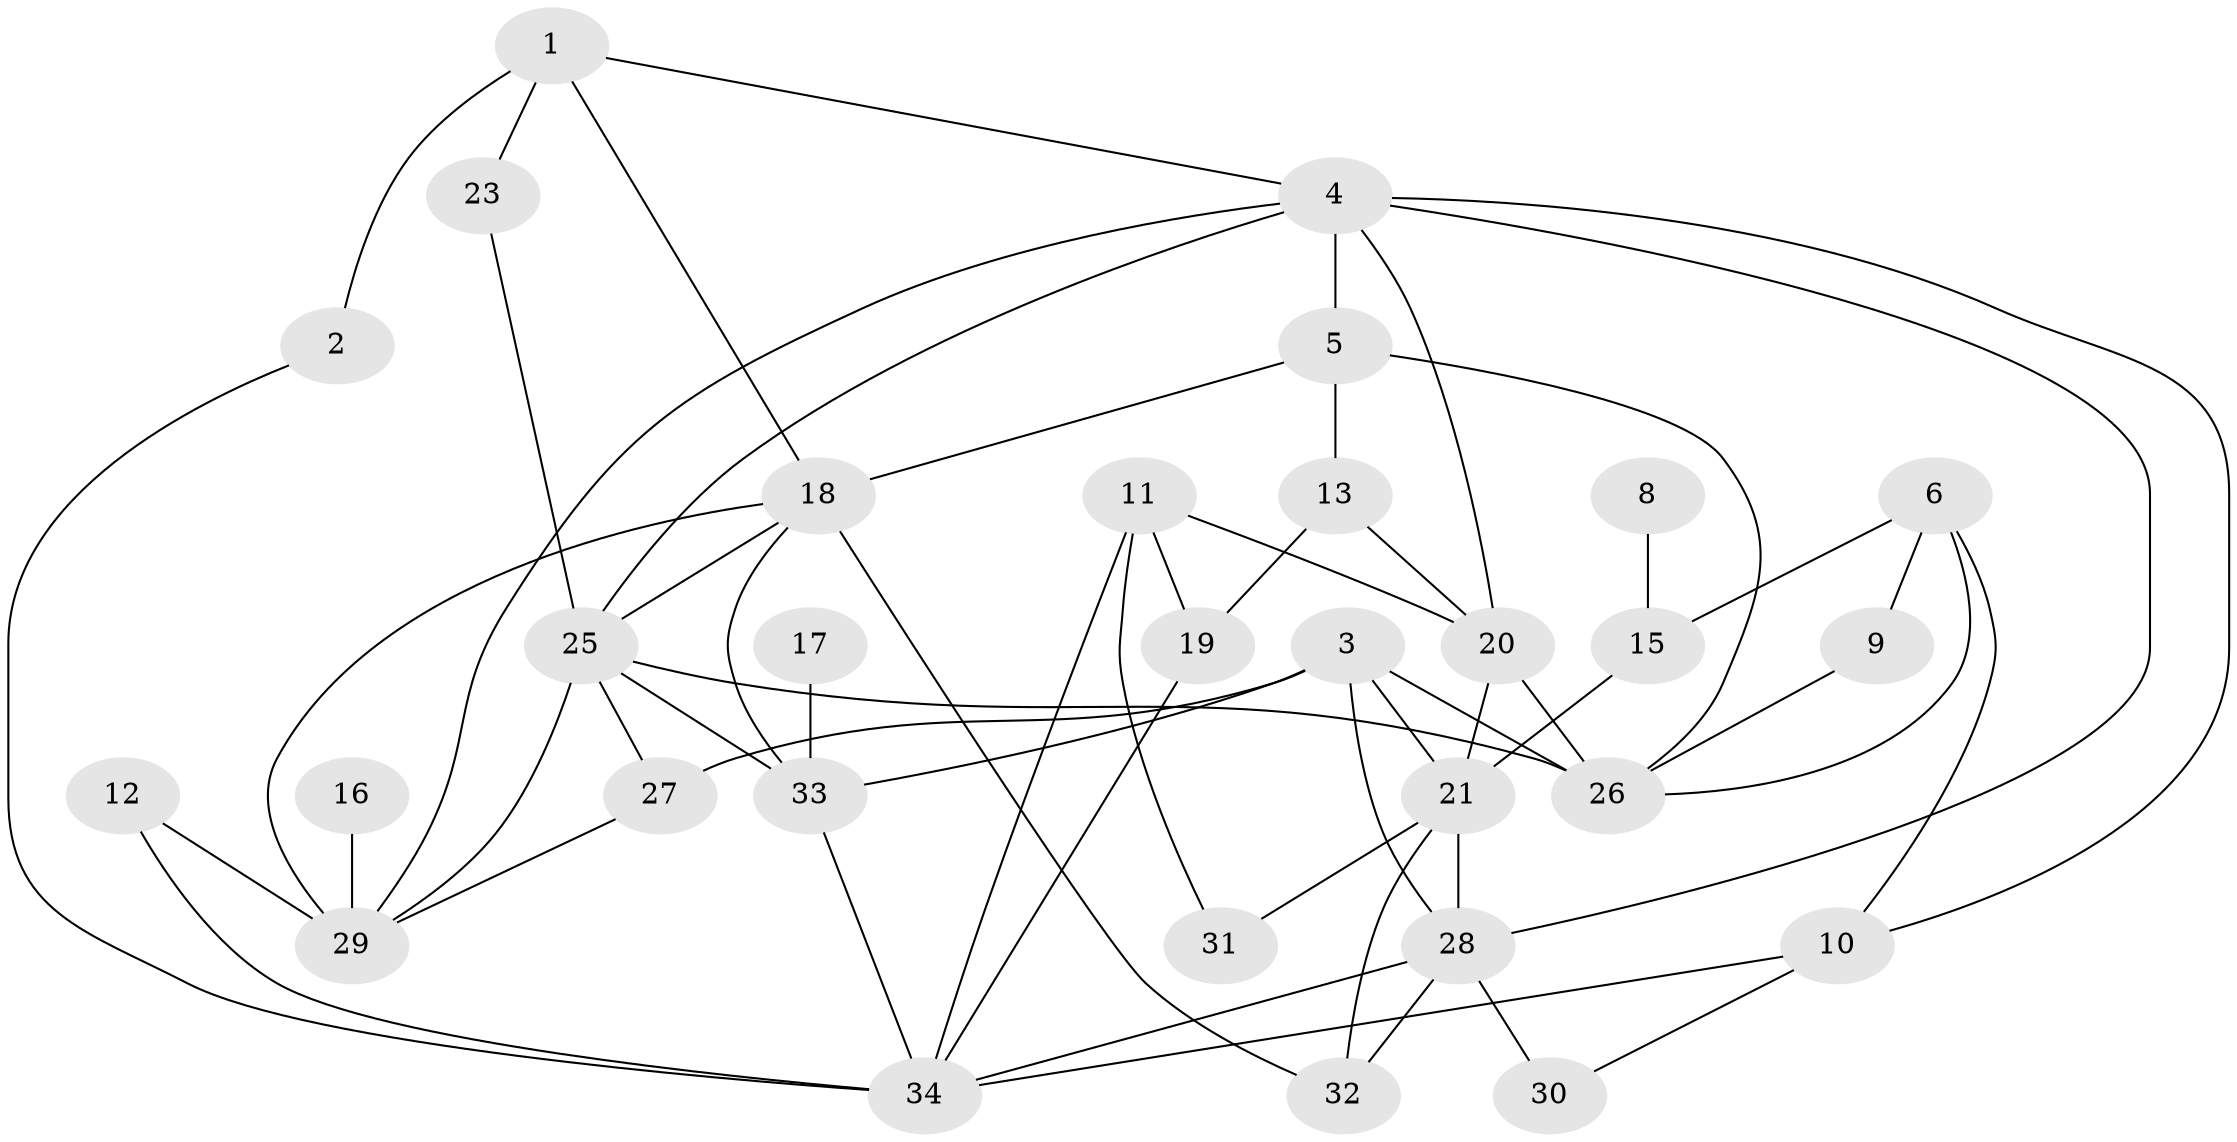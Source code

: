 // original degree distribution, {4: 0.11940298507462686, 3: 0.26865671641791045, 6: 0.04477611940298507, 7: 0.04477611940298507, 2: 0.2537313432835821, 5: 0.05970149253731343, 1: 0.16417910447761194, 0: 0.04477611940298507}
// Generated by graph-tools (version 1.1) at 2025/00/03/09/25 03:00:46]
// undirected, 30 vertices, 58 edges
graph export_dot {
graph [start="1"]
  node [color=gray90,style=filled];
  1;
  2;
  3;
  4;
  5;
  6;
  8;
  9;
  10;
  11;
  12;
  13;
  15;
  16;
  17;
  18;
  19;
  20;
  21;
  23;
  25;
  26;
  27;
  28;
  29;
  30;
  31;
  32;
  33;
  34;
  1 -- 2 [weight=1.0];
  1 -- 4 [weight=1.0];
  1 -- 18 [weight=1.0];
  1 -- 23 [weight=1.0];
  2 -- 34 [weight=1.0];
  3 -- 21 [weight=1.0];
  3 -- 26 [weight=1.0];
  3 -- 27 [weight=1.0];
  3 -- 28 [weight=1.0];
  3 -- 33 [weight=1.0];
  4 -- 5 [weight=1.0];
  4 -- 10 [weight=1.0];
  4 -- 20 [weight=1.0];
  4 -- 25 [weight=1.0];
  4 -- 28 [weight=1.0];
  4 -- 29 [weight=1.0];
  5 -- 13 [weight=1.0];
  5 -- 18 [weight=1.0];
  5 -- 26 [weight=1.0];
  6 -- 9 [weight=1.0];
  6 -- 10 [weight=1.0];
  6 -- 15 [weight=1.0];
  6 -- 26 [weight=1.0];
  8 -- 15 [weight=1.0];
  9 -- 26 [weight=1.0];
  10 -- 30 [weight=1.0];
  10 -- 34 [weight=1.0];
  11 -- 19 [weight=1.0];
  11 -- 20 [weight=1.0];
  11 -- 31 [weight=1.0];
  11 -- 34 [weight=1.0];
  12 -- 29 [weight=2.0];
  12 -- 34 [weight=1.0];
  13 -- 19 [weight=1.0];
  13 -- 20 [weight=1.0];
  15 -- 21 [weight=1.0];
  16 -- 29 [weight=1.0];
  17 -- 33 [weight=3.0];
  18 -- 25 [weight=1.0];
  18 -- 29 [weight=1.0];
  18 -- 32 [weight=1.0];
  18 -- 33 [weight=1.0];
  19 -- 34 [weight=1.0];
  20 -- 21 [weight=1.0];
  20 -- 26 [weight=1.0];
  21 -- 28 [weight=1.0];
  21 -- 31 [weight=1.0];
  21 -- 32 [weight=1.0];
  23 -- 25 [weight=1.0];
  25 -- 26 [weight=2.0];
  25 -- 27 [weight=1.0];
  25 -- 29 [weight=1.0];
  25 -- 33 [weight=1.0];
  27 -- 29 [weight=1.0];
  28 -- 30 [weight=1.0];
  28 -- 32 [weight=1.0];
  28 -- 34 [weight=1.0];
  33 -- 34 [weight=1.0];
}
